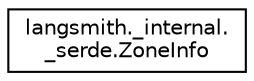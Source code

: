 digraph "Graphical Class Hierarchy"
{
 // LATEX_PDF_SIZE
  edge [fontname="Helvetica",fontsize="10",labelfontname="Helvetica",labelfontsize="10"];
  node [fontname="Helvetica",fontsize="10",shape=record];
  rankdir="LR";
  Node0 [label="langsmith._internal.\l_serde.ZoneInfo",height=0.2,width=0.4,color="black", fillcolor="white", style="filled",URL="$classlangsmith_1_1__internal_1_1__serde_1_1ZoneInfo.html",tooltip=" "];
}

